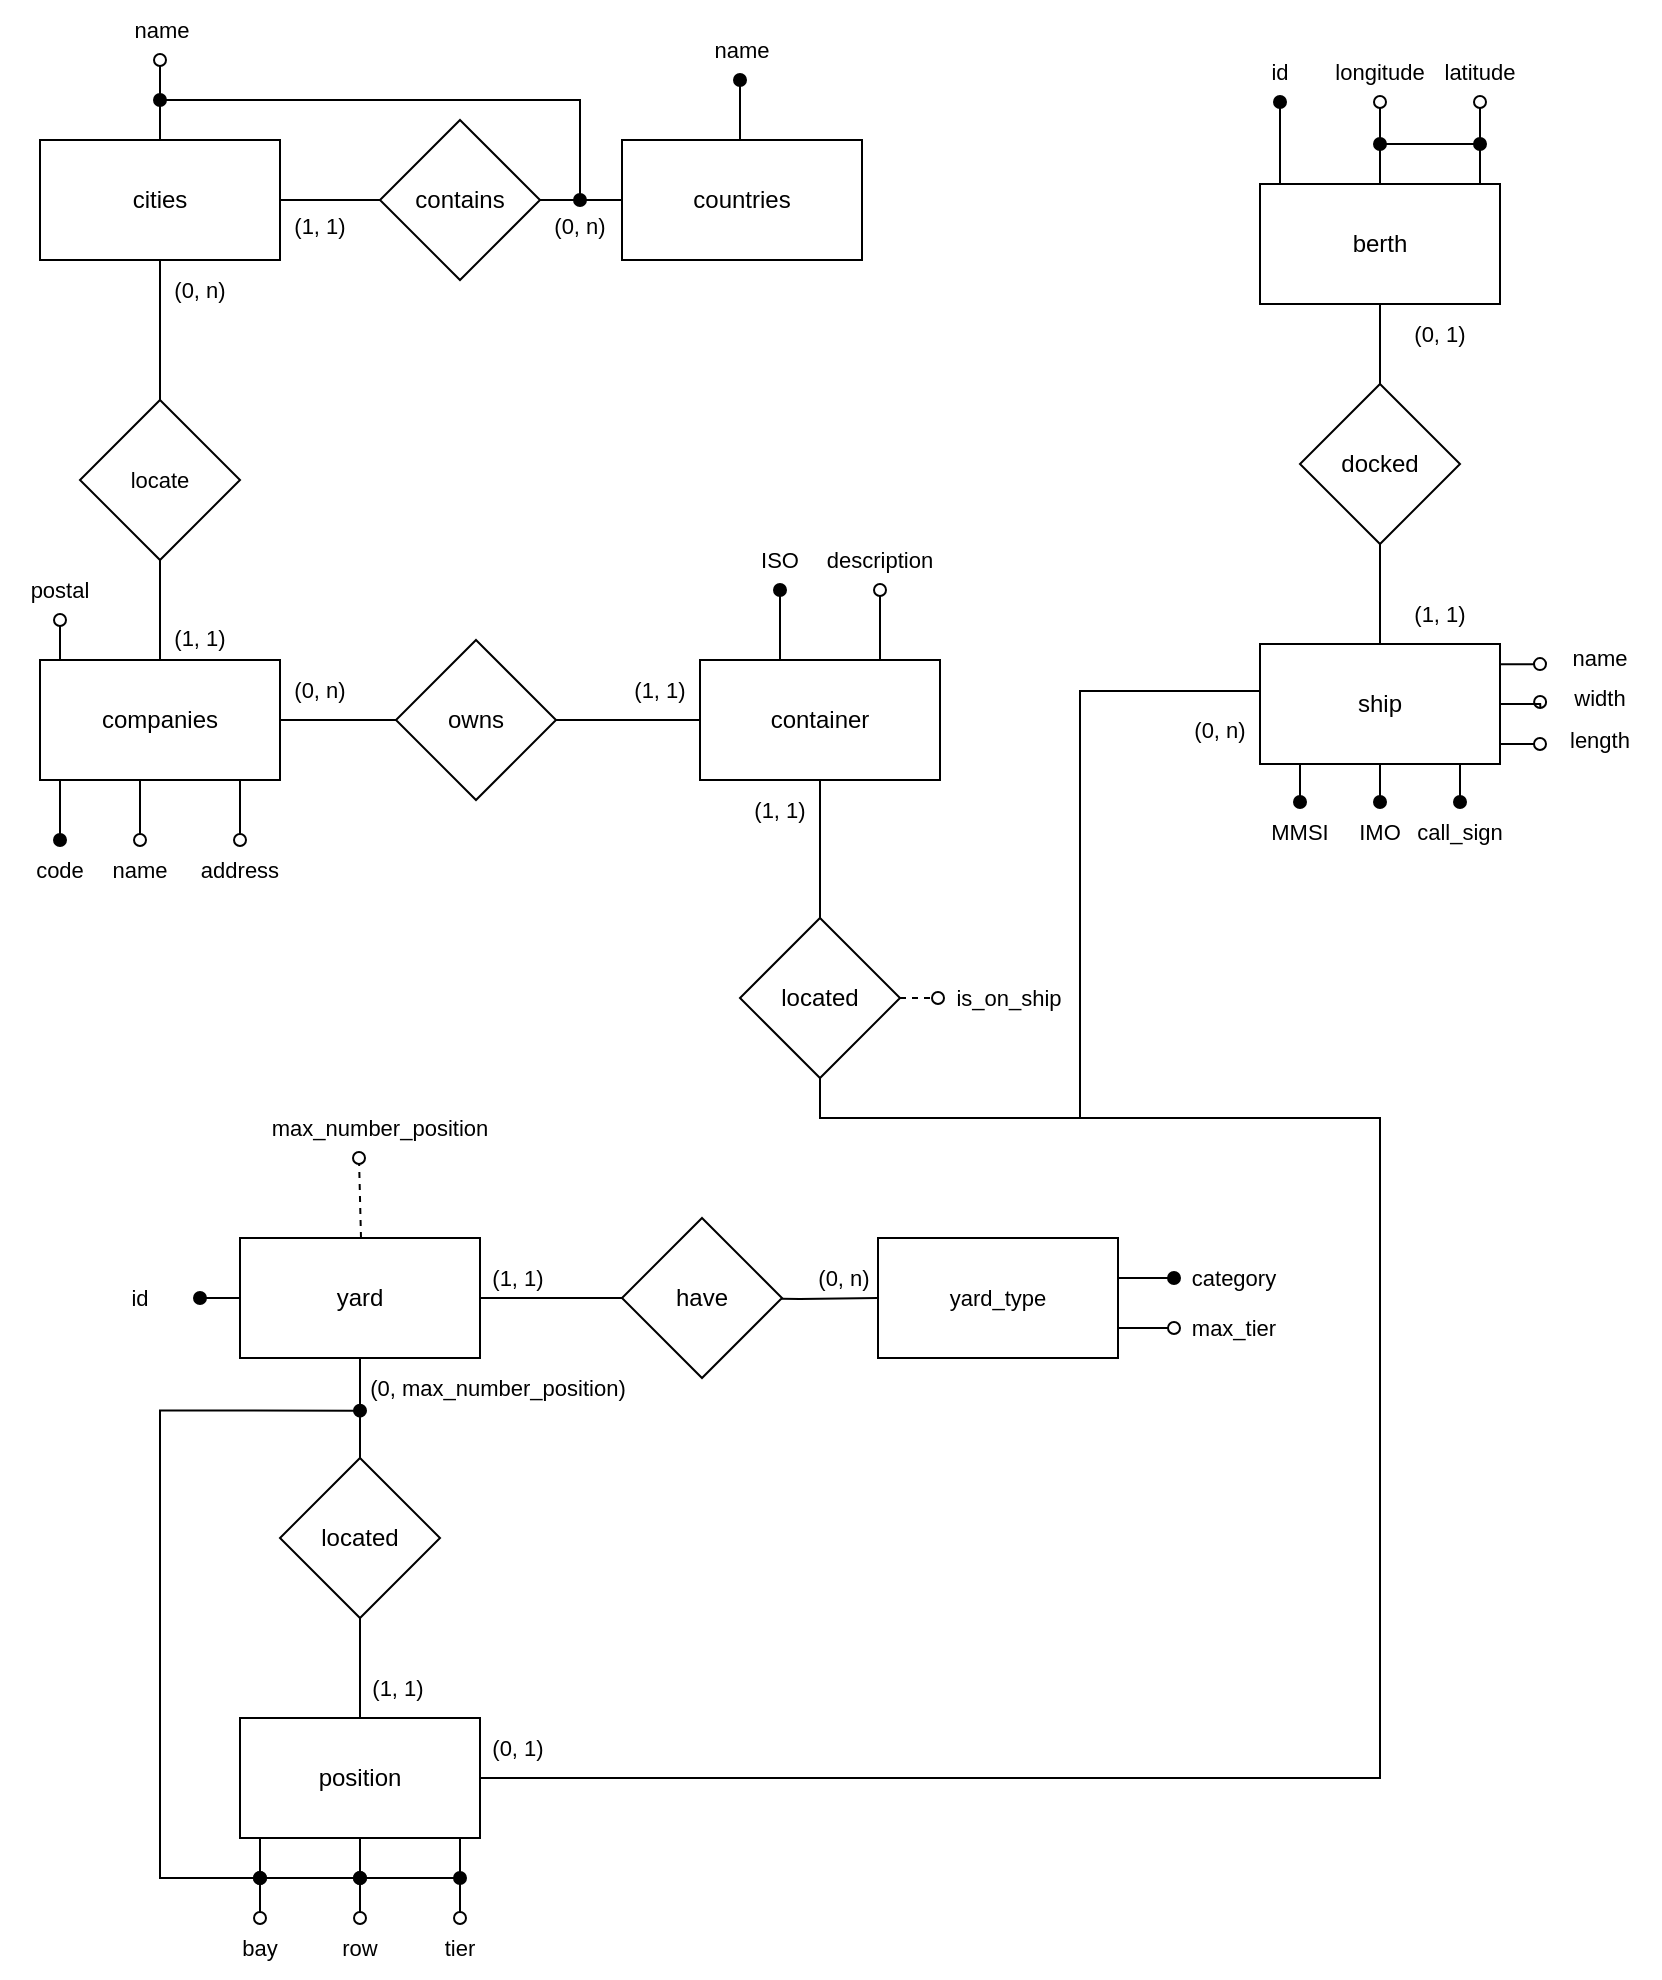 <mxfile version="24.7.14">
  <diagram name="Page-1" id="uXB5LIt6kqsP0RmGYUAU">
    <mxGraphModel dx="2200" dy="1472" grid="1" gridSize="10" guides="1" tooltips="1" connect="1" arrows="0" fold="1" page="1" pageScale="1" pageWidth="850" pageHeight="1100" math="0" shadow="0">
      <root>
        <mxCell id="0" />
        <mxCell id="1" parent="0" />
        <mxCell id="Jgj5xXcWkNo-XnmWYlLt-12" style="edgeStyle=orthogonalEdgeStyle;rounded=0;orthogonalLoop=1;jettySize=auto;html=1;exitX=1;exitY=0.5;exitDx=0;exitDy=0;entryX=0;entryY=0.5;entryDx=0;entryDy=0;endArrow=none;endFill=0;" parent="1" source="pIZPzY1zts8C6MZ0jh2w-1" target="Jgj5xXcWkNo-XnmWYlLt-1" edge="1">
          <mxGeometry relative="1" as="geometry" />
        </mxCell>
        <mxCell id="Jgj5xXcWkNo-XnmWYlLt-26" style="edgeStyle=orthogonalEdgeStyle;shape=connector;rounded=0;orthogonalLoop=1;jettySize=auto;html=1;exitX=0.5;exitY=1;exitDx=0;exitDy=0;strokeColor=default;align=center;verticalAlign=middle;fontFamily=Helvetica;fontSize=11;fontColor=default;labelBackgroundColor=default;endArrow=oval;endFill=0;" parent="1" source="pIZPzY1zts8C6MZ0jh2w-1" target="Jgj5xXcWkNo-XnmWYlLt-25" edge="1">
          <mxGeometry relative="1" as="geometry">
            <Array as="points">
              <mxPoint x="80" y="446" />
            </Array>
          </mxGeometry>
        </mxCell>
        <mxCell id="Jgj5xXcWkNo-XnmWYlLt-29" style="edgeStyle=orthogonalEdgeStyle;shape=connector;rounded=0;orthogonalLoop=1;jettySize=auto;html=1;exitX=0.75;exitY=1;exitDx=0;exitDy=0;entryX=0.5;entryY=0;entryDx=0;entryDy=0;strokeColor=default;align=center;verticalAlign=middle;fontFamily=Helvetica;fontSize=11;fontColor=default;labelBackgroundColor=default;endArrow=oval;endFill=0;" parent="1" source="pIZPzY1zts8C6MZ0jh2w-1" target="Jgj5xXcWkNo-XnmWYlLt-27" edge="1">
          <mxGeometry relative="1" as="geometry" />
        </mxCell>
        <mxCell id="Jgj5xXcWkNo-XnmWYlLt-33" style="edgeStyle=orthogonalEdgeStyle;shape=connector;rounded=0;orthogonalLoop=1;jettySize=auto;html=1;exitX=0.25;exitY=0;exitDx=0;exitDy=0;entryX=0.5;entryY=1;entryDx=0;entryDy=0;strokeColor=default;align=center;verticalAlign=middle;fontFamily=Helvetica;fontSize=11;fontColor=default;labelBackgroundColor=default;endArrow=oval;endFill=0;" parent="1" source="pIZPzY1zts8C6MZ0jh2w-1" target="Jgj5xXcWkNo-XnmWYlLt-30" edge="1">
          <mxGeometry relative="1" as="geometry" />
        </mxCell>
        <mxCell id="zySkEssa6XnGtQNu0w28-13" style="edgeStyle=orthogonalEdgeStyle;shape=connector;rounded=0;orthogonalLoop=1;jettySize=auto;html=1;exitX=0.75;exitY=0;exitDx=0;exitDy=0;entryX=0.5;entryY=1;entryDx=0;entryDy=0;strokeColor=default;align=center;verticalAlign=middle;fontFamily=Helvetica;fontSize=11;fontColor=default;labelBackgroundColor=default;endArrow=none;endFill=0;" parent="1" source="pIZPzY1zts8C6MZ0jh2w-1" target="zySkEssa6XnGtQNu0w28-12" edge="1">
          <mxGeometry relative="1" as="geometry">
            <Array as="points">
              <mxPoint x="90" y="386" />
            </Array>
          </mxGeometry>
        </mxCell>
        <mxCell id="pIZPzY1zts8C6MZ0jh2w-1" value="companies" style="rounded=0;whiteSpace=wrap;html=1;" parent="1" vertex="1">
          <mxGeometry x="30" y="386" width="120" height="60" as="geometry" />
        </mxCell>
        <mxCell id="Jgj5xXcWkNo-XnmWYlLt-1" value="owns" style="rhombus;whiteSpace=wrap;html=1;" parent="1" vertex="1">
          <mxGeometry x="208" y="376" width="80" height="80" as="geometry" />
        </mxCell>
        <mxCell id="Jgj5xXcWkNo-XnmWYlLt-13" style="edgeStyle=orthogonalEdgeStyle;shape=connector;rounded=0;orthogonalLoop=1;jettySize=auto;html=1;exitX=0;exitY=0.5;exitDx=0;exitDy=0;strokeColor=default;align=center;verticalAlign=middle;fontFamily=Helvetica;fontSize=11;fontColor=default;labelBackgroundColor=default;endArrow=none;endFill=0;" parent="1" source="Jgj5xXcWkNo-XnmWYlLt-2" target="Jgj5xXcWkNo-XnmWYlLt-1" edge="1">
          <mxGeometry relative="1" as="geometry" />
        </mxCell>
        <mxCell id="Jgj5xXcWkNo-XnmWYlLt-38" style="edgeStyle=orthogonalEdgeStyle;shape=connector;rounded=0;orthogonalLoop=1;jettySize=auto;html=1;exitX=0.25;exitY=1;exitDx=0;exitDy=0;entryX=0.5;entryY=1;entryDx=0;entryDy=0;strokeColor=default;align=center;verticalAlign=middle;fontFamily=Helvetica;fontSize=11;fontColor=default;labelBackgroundColor=default;endArrow=oval;endFill=1;" parent="1" source="Jgj5xXcWkNo-XnmWYlLt-2" target="Jgj5xXcWkNo-XnmWYlLt-36" edge="1">
          <mxGeometry relative="1" as="geometry">
            <Array as="points">
              <mxPoint x="390" y="425" />
              <mxPoint x="400" y="425" />
            </Array>
          </mxGeometry>
        </mxCell>
        <mxCell id="Jgj5xXcWkNo-XnmWYlLt-39" style="edgeStyle=orthogonalEdgeStyle;shape=connector;rounded=0;orthogonalLoop=1;jettySize=auto;html=1;exitX=0.75;exitY=1;exitDx=0;exitDy=0;entryX=0.5;entryY=1;entryDx=0;entryDy=0;strokeColor=default;align=center;verticalAlign=middle;fontFamily=Helvetica;fontSize=11;fontColor=default;labelBackgroundColor=default;endArrow=oval;endFill=0;" parent="1" source="Jgj5xXcWkNo-XnmWYlLt-2" target="Jgj5xXcWkNo-XnmWYlLt-37" edge="1">
          <mxGeometry relative="1" as="geometry">
            <Array as="points">
              <mxPoint x="450" y="375" />
              <mxPoint x="450" y="375" />
            </Array>
          </mxGeometry>
        </mxCell>
        <mxCell id="QNdkeYtJ0s_dzQEWD5z5-28" style="edgeStyle=orthogonalEdgeStyle;shape=connector;rounded=0;orthogonalLoop=1;jettySize=auto;html=1;exitX=0.5;exitY=1;exitDx=0;exitDy=0;entryX=0.5;entryY=0;entryDx=0;entryDy=0;strokeColor=default;align=center;verticalAlign=middle;fontFamily=Helvetica;fontSize=11;fontColor=default;labelBackgroundColor=default;endArrow=none;endFill=0;" edge="1" parent="1" source="Jgj5xXcWkNo-XnmWYlLt-2" target="zySkEssa6XnGtQNu0w28-28">
          <mxGeometry relative="1" as="geometry" />
        </mxCell>
        <mxCell id="Jgj5xXcWkNo-XnmWYlLt-2" value="container" style="rounded=0;whiteSpace=wrap;html=1;" parent="1" vertex="1">
          <mxGeometry x="360" y="386" width="120" height="60" as="geometry" />
        </mxCell>
        <mxCell id="Jgj5xXcWkNo-XnmWYlLt-17" style="edgeStyle=orthogonalEdgeStyle;shape=connector;rounded=0;orthogonalLoop=1;jettySize=auto;html=1;exitX=0.5;exitY=0;exitDx=0;exitDy=0;entryX=0.5;entryY=1;entryDx=0;entryDy=0;strokeColor=default;align=center;verticalAlign=middle;fontFamily=Helvetica;fontSize=11;fontColor=default;labelBackgroundColor=default;endArrow=none;endFill=0;" parent="1" source="Jgj5xXcWkNo-XnmWYlLt-5" target="Jgj5xXcWkNo-XnmWYlLt-7" edge="1">
          <mxGeometry relative="1" as="geometry" />
        </mxCell>
        <mxCell id="Jgj5xXcWkNo-XnmWYlLt-43" style="edgeStyle=orthogonalEdgeStyle;shape=connector;rounded=0;orthogonalLoop=1;jettySize=auto;html=1;exitX=0.75;exitY=1;exitDx=0;exitDy=0;entryX=0.5;entryY=0;entryDx=0;entryDy=0;strokeColor=default;align=center;verticalAlign=middle;fontFamily=Helvetica;fontSize=11;fontColor=default;labelBackgroundColor=default;endArrow=oval;endFill=1;" parent="1" source="Jgj5xXcWkNo-XnmWYlLt-5" target="Jgj5xXcWkNo-XnmWYlLt-42" edge="1">
          <mxGeometry relative="1" as="geometry" />
        </mxCell>
        <mxCell id="Jgj5xXcWkNo-XnmWYlLt-44" style="edgeStyle=orthogonalEdgeStyle;shape=connector;rounded=0;orthogonalLoop=1;jettySize=auto;html=1;exitX=0.5;exitY=1;exitDx=0;exitDy=0;entryX=0.5;entryY=0;entryDx=0;entryDy=0;strokeColor=default;align=center;verticalAlign=middle;fontFamily=Helvetica;fontSize=11;fontColor=default;labelBackgroundColor=default;endArrow=oval;endFill=1;" parent="1" source="Jgj5xXcWkNo-XnmWYlLt-5" target="Jgj5xXcWkNo-XnmWYlLt-41" edge="1">
          <mxGeometry relative="1" as="geometry" />
        </mxCell>
        <mxCell id="Jgj5xXcWkNo-XnmWYlLt-45" style="edgeStyle=orthogonalEdgeStyle;shape=connector;rounded=0;orthogonalLoop=1;jettySize=auto;html=1;exitX=0.25;exitY=1;exitDx=0;exitDy=0;entryX=0.5;entryY=0;entryDx=0;entryDy=0;strokeColor=default;align=center;verticalAlign=middle;fontFamily=Helvetica;fontSize=11;fontColor=default;labelBackgroundColor=default;endArrow=oval;endFill=1;" parent="1" source="Jgj5xXcWkNo-XnmWYlLt-5" target="Jgj5xXcWkNo-XnmWYlLt-40" edge="1">
          <mxGeometry relative="1" as="geometry" />
        </mxCell>
        <mxCell id="Jgj5xXcWkNo-XnmWYlLt-49" style="edgeStyle=orthogonalEdgeStyle;shape=connector;rounded=0;orthogonalLoop=1;jettySize=auto;html=1;exitX=1;exitY=0.75;exitDx=0;exitDy=0;entryX=0;entryY=0.5;entryDx=0;entryDy=0;strokeColor=default;align=center;verticalAlign=middle;fontFamily=Helvetica;fontSize=11;fontColor=default;labelBackgroundColor=default;endArrow=oval;endFill=0;" parent="1" source="Jgj5xXcWkNo-XnmWYlLt-5" edge="1">
          <mxGeometry relative="1" as="geometry">
            <Array as="points">
              <mxPoint x="760" y="428" />
              <mxPoint x="780" y="428" />
            </Array>
            <mxPoint x="780" y="428" as="targetPoint" />
          </mxGeometry>
        </mxCell>
        <mxCell id="Jgj5xXcWkNo-XnmWYlLt-50" style="edgeStyle=orthogonalEdgeStyle;shape=connector;rounded=0;orthogonalLoop=1;jettySize=auto;html=1;exitX=1;exitY=0.25;exitDx=0;exitDy=0;strokeColor=default;align=center;verticalAlign=middle;fontFamily=Helvetica;fontSize=11;fontColor=default;labelBackgroundColor=default;endArrow=oval;endFill=0;" parent="1" source="Jgj5xXcWkNo-XnmWYlLt-5" edge="1">
          <mxGeometry relative="1" as="geometry">
            <Array as="points">
              <mxPoint x="760" y="388" />
            </Array>
            <mxPoint x="780" y="388.059" as="targetPoint" />
          </mxGeometry>
        </mxCell>
        <mxCell id="Jgj5xXcWkNo-XnmWYlLt-51" style="edgeStyle=orthogonalEdgeStyle;shape=connector;rounded=0;orthogonalLoop=1;jettySize=auto;html=1;exitX=1;exitY=0.5;exitDx=0;exitDy=0;strokeColor=default;align=center;verticalAlign=middle;fontFamily=Helvetica;fontSize=11;fontColor=default;labelBackgroundColor=default;endArrow=oval;endFill=0;" parent="1" source="Jgj5xXcWkNo-XnmWYlLt-5" edge="1">
          <mxGeometry relative="1" as="geometry">
            <mxPoint x="780.059" y="407" as="targetPoint" />
          </mxGeometry>
        </mxCell>
        <mxCell id="Jgj5xXcWkNo-XnmWYlLt-5" value="ship" style="rounded=0;whiteSpace=wrap;html=1;" parent="1" vertex="1">
          <mxGeometry x="640" y="378" width="120" height="60" as="geometry" />
        </mxCell>
        <mxCell id="Jgj5xXcWkNo-XnmWYlLt-18" style="edgeStyle=orthogonalEdgeStyle;shape=connector;rounded=0;orthogonalLoop=1;jettySize=auto;html=1;exitX=0.5;exitY=1;exitDx=0;exitDy=0;entryX=0.5;entryY=0;entryDx=0;entryDy=0;strokeColor=default;align=center;verticalAlign=middle;fontFamily=Helvetica;fontSize=11;fontColor=default;labelBackgroundColor=default;endArrow=none;endFill=0;" parent="1" source="Jgj5xXcWkNo-XnmWYlLt-6" target="Jgj5xXcWkNo-XnmWYlLt-10" edge="1">
          <mxGeometry relative="1" as="geometry" />
        </mxCell>
        <mxCell id="Jgj5xXcWkNo-XnmWYlLt-55" style="edgeStyle=orthogonalEdgeStyle;shape=connector;rounded=0;orthogonalLoop=1;jettySize=auto;html=1;exitX=1;exitY=0.25;exitDx=0;exitDy=0;strokeColor=default;align=center;verticalAlign=middle;fontFamily=Helvetica;fontSize=11;fontColor=default;labelBackgroundColor=default;endArrow=oval;endFill=1;" parent="1" source="Jgj5xXcWkNo-XnmWYlLt-6" target="Jgj5xXcWkNo-XnmWYlLt-52" edge="1">
          <mxGeometry relative="1" as="geometry">
            <Array as="points">
              <mxPoint x="250" y="705" />
            </Array>
          </mxGeometry>
        </mxCell>
        <mxCell id="QNdkeYtJ0s_dzQEWD5z5-9" style="edgeStyle=orthogonalEdgeStyle;rounded=0;orthogonalLoop=1;jettySize=auto;html=1;exitX=1;exitY=0.5;exitDx=0;exitDy=0;entryX=0;entryY=0.5;entryDx=0;entryDy=0;endArrow=none;endFill=0;" edge="1" parent="1" source="Jgj5xXcWkNo-XnmWYlLt-6" target="QNdkeYtJ0s_dzQEWD5z5-6">
          <mxGeometry relative="1" as="geometry" />
        </mxCell>
        <mxCell id="Jgj5xXcWkNo-XnmWYlLt-6" value="yard" style="rounded=0;whiteSpace=wrap;html=1;" parent="1" vertex="1">
          <mxGeometry x="130" y="675" width="120" height="60" as="geometry" />
        </mxCell>
        <mxCell id="Jgj5xXcWkNo-XnmWYlLt-20" style="edgeStyle=orthogonalEdgeStyle;shape=connector;rounded=0;orthogonalLoop=1;jettySize=auto;html=1;exitX=0.5;exitY=0;exitDx=0;exitDy=0;entryX=0.5;entryY=1;entryDx=0;entryDy=0;strokeColor=default;align=center;verticalAlign=middle;fontFamily=Helvetica;fontSize=11;fontColor=default;labelBackgroundColor=default;endArrow=none;endFill=0;" parent="1" source="Jgj5xXcWkNo-XnmWYlLt-7" target="Jgj5xXcWkNo-XnmWYlLt-8" edge="1">
          <mxGeometry relative="1" as="geometry" />
        </mxCell>
        <mxCell id="Jgj5xXcWkNo-XnmWYlLt-7" value="docked" style="rhombus;whiteSpace=wrap;html=1;" parent="1" vertex="1">
          <mxGeometry x="660" y="248" width="80" height="80" as="geometry" />
        </mxCell>
        <mxCell id="Jgj5xXcWkNo-XnmWYlLt-68" style="edgeStyle=orthogonalEdgeStyle;shape=connector;rounded=0;orthogonalLoop=1;jettySize=auto;html=1;exitX=0.25;exitY=0;exitDx=0;exitDy=0;strokeColor=default;align=center;verticalAlign=middle;fontFamily=Helvetica;fontSize=11;fontColor=default;labelBackgroundColor=default;endArrow=oval;endFill=1;" parent="1" source="Jgj5xXcWkNo-XnmWYlLt-8" target="Jgj5xXcWkNo-XnmWYlLt-65" edge="1">
          <mxGeometry relative="1" as="geometry">
            <Array as="points">
              <mxPoint x="650" y="148" />
            </Array>
          </mxGeometry>
        </mxCell>
        <mxCell id="Jgj5xXcWkNo-XnmWYlLt-69" style="edgeStyle=orthogonalEdgeStyle;shape=connector;rounded=0;orthogonalLoop=1;jettySize=auto;html=1;exitX=0.5;exitY=0;exitDx=0;exitDy=0;entryX=0.5;entryY=1;entryDx=0;entryDy=0;strokeColor=default;align=center;verticalAlign=middle;fontFamily=Helvetica;fontSize=11;fontColor=default;labelBackgroundColor=default;endArrow=oval;endFill=0;" parent="1" source="Jgj5xXcWkNo-XnmWYlLt-8" target="Jgj5xXcWkNo-XnmWYlLt-66" edge="1">
          <mxGeometry relative="1" as="geometry" />
        </mxCell>
        <mxCell id="Jgj5xXcWkNo-XnmWYlLt-70" style="edgeStyle=orthogonalEdgeStyle;shape=connector;rounded=0;orthogonalLoop=1;jettySize=auto;html=1;exitX=0.75;exitY=0;exitDx=0;exitDy=0;entryX=0.5;entryY=1;entryDx=0;entryDy=0;strokeColor=default;align=center;verticalAlign=middle;fontFamily=Helvetica;fontSize=11;fontColor=default;labelBackgroundColor=default;endArrow=oval;endFill=0;" parent="1" source="Jgj5xXcWkNo-XnmWYlLt-8" target="Jgj5xXcWkNo-XnmWYlLt-67" edge="1">
          <mxGeometry relative="1" as="geometry">
            <Array as="points">
              <mxPoint x="750" y="148" />
            </Array>
          </mxGeometry>
        </mxCell>
        <mxCell id="Jgj5xXcWkNo-XnmWYlLt-8" value="berth" style="rounded=0;whiteSpace=wrap;html=1;" parent="1" vertex="1">
          <mxGeometry x="640" y="148" width="120" height="60" as="geometry" />
        </mxCell>
        <mxCell id="Jgj5xXcWkNo-XnmWYlLt-62" style="edgeStyle=orthogonalEdgeStyle;shape=connector;rounded=0;orthogonalLoop=1;jettySize=auto;html=1;exitX=0.25;exitY=1;exitDx=0;exitDy=0;entryX=0.5;entryY=0;entryDx=0;entryDy=0;strokeColor=default;align=center;verticalAlign=middle;fontFamily=Helvetica;fontSize=11;fontColor=default;labelBackgroundColor=default;endArrow=oval;endFill=0;" parent="1" source="Jgj5xXcWkNo-XnmWYlLt-9" target="Jgj5xXcWkNo-XnmWYlLt-58" edge="1">
          <mxGeometry relative="1" as="geometry">
            <Array as="points">
              <mxPoint x="140" y="975" />
            </Array>
          </mxGeometry>
        </mxCell>
        <mxCell id="Jgj5xXcWkNo-XnmWYlLt-63" style="edgeStyle=orthogonalEdgeStyle;shape=connector;rounded=0;orthogonalLoop=1;jettySize=auto;html=1;exitX=0.5;exitY=1;exitDx=0;exitDy=0;entryX=0.5;entryY=0;entryDx=0;entryDy=0;strokeColor=default;align=center;verticalAlign=middle;fontFamily=Helvetica;fontSize=11;fontColor=default;labelBackgroundColor=default;endArrow=oval;endFill=0;" parent="1" source="Jgj5xXcWkNo-XnmWYlLt-9" target="Jgj5xXcWkNo-XnmWYlLt-59" edge="1">
          <mxGeometry relative="1" as="geometry" />
        </mxCell>
        <mxCell id="Jgj5xXcWkNo-XnmWYlLt-64" style="edgeStyle=orthogonalEdgeStyle;shape=connector;rounded=0;orthogonalLoop=1;jettySize=auto;html=1;exitX=0.75;exitY=1;exitDx=0;exitDy=0;entryX=0.5;entryY=0;entryDx=0;entryDy=0;strokeColor=default;align=center;verticalAlign=middle;fontFamily=Helvetica;fontSize=11;fontColor=default;labelBackgroundColor=default;endArrow=oval;endFill=0;" parent="1" source="Jgj5xXcWkNo-XnmWYlLt-9" target="Jgj5xXcWkNo-XnmWYlLt-60" edge="1">
          <mxGeometry relative="1" as="geometry">
            <Array as="points">
              <mxPoint x="240" y="975" />
            </Array>
          </mxGeometry>
        </mxCell>
        <mxCell id="Jgj5xXcWkNo-XnmWYlLt-9" value="position" style="rounded=0;whiteSpace=wrap;html=1;" parent="1" vertex="1">
          <mxGeometry x="130" y="915" width="120" height="60" as="geometry" />
        </mxCell>
        <mxCell id="Jgj5xXcWkNo-XnmWYlLt-19" style="edgeStyle=orthogonalEdgeStyle;shape=connector;rounded=0;orthogonalLoop=1;jettySize=auto;html=1;exitX=0.5;exitY=1;exitDx=0;exitDy=0;entryX=0.5;entryY=0;entryDx=0;entryDy=0;strokeColor=default;align=center;verticalAlign=middle;fontFamily=Helvetica;fontSize=11;fontColor=default;labelBackgroundColor=default;endArrow=none;endFill=0;" parent="1" source="Jgj5xXcWkNo-XnmWYlLt-10" target="Jgj5xXcWkNo-XnmWYlLt-9" edge="1">
          <mxGeometry relative="1" as="geometry" />
        </mxCell>
        <mxCell id="Jgj5xXcWkNo-XnmWYlLt-10" value="located" style="rhombus;whiteSpace=wrap;html=1;" parent="1" vertex="1">
          <mxGeometry x="150" y="785" width="80" height="80" as="geometry" />
        </mxCell>
        <mxCell id="Jgj5xXcWkNo-XnmWYlLt-22" value="code" style="text;html=1;align=center;verticalAlign=middle;whiteSpace=wrap;rounded=0;fontFamily=Helvetica;fontSize=11;fontColor=default;labelBackgroundColor=default;" parent="1" vertex="1">
          <mxGeometry x="10" y="476" width="60" height="30" as="geometry" />
        </mxCell>
        <mxCell id="Jgj5xXcWkNo-XnmWYlLt-24" style="edgeStyle=orthogonalEdgeStyle;shape=connector;rounded=0;orthogonalLoop=1;jettySize=auto;html=1;exitX=0.25;exitY=1;exitDx=0;exitDy=0;entryX=0.5;entryY=0;entryDx=0;entryDy=0;strokeColor=default;align=center;verticalAlign=middle;fontFamily=Helvetica;fontSize=11;fontColor=default;labelBackgroundColor=default;endArrow=oval;endFill=1;" parent="1" source="pIZPzY1zts8C6MZ0jh2w-1" target="Jgj5xXcWkNo-XnmWYlLt-22" edge="1">
          <mxGeometry relative="1" as="geometry">
            <Array as="points">
              <mxPoint x="40" y="446" />
            </Array>
          </mxGeometry>
        </mxCell>
        <mxCell id="Jgj5xXcWkNo-XnmWYlLt-25" value="name" style="text;html=1;align=center;verticalAlign=middle;whiteSpace=wrap;rounded=0;fontFamily=Helvetica;fontSize=11;fontColor=default;labelBackgroundColor=default;" parent="1" vertex="1">
          <mxGeometry x="50" y="476" width="60" height="30" as="geometry" />
        </mxCell>
        <mxCell id="Jgj5xXcWkNo-XnmWYlLt-27" value="address" style="text;html=1;align=center;verticalAlign=middle;whiteSpace=wrap;rounded=0;fontFamily=Helvetica;fontSize=11;fontColor=default;labelBackgroundColor=default;" parent="1" vertex="1">
          <mxGeometry x="100" y="476" width="60" height="30" as="geometry" />
        </mxCell>
        <mxCell id="Jgj5xXcWkNo-XnmWYlLt-30" value="postal&lt;span style=&quot;color: rgba(0, 0, 0, 0); font-family: monospace; font-size: 0px; text-align: start; text-wrap: nowrap; background-color: rgb(251, 251, 251);&quot;&gt;%3CmxGraphModel%3E%3Croot%3E%3CmxCell%20id%3D%220%22%2F%3E%3CmxCell%20id%3D%221%22%20parent%3D%220%22%2F%3E%3CmxCell%20id%3D%222%22%20value%3D%22Code%22%20style%3D%22text%3Bhtml%3D1%3Balign%3Dcenter%3BverticalAlign%3Dmiddle%3BwhiteSpace%3Dwrap%3Brounded%3D0%3BfontFamily%3DHelvetica%3BfontSize%3D11%3BfontColor%3Ddefault%3BlabelBackgroundColor%3Ddefault%3B%22%20vertex%3D%221%22%20parent%3D%221%22%3E%3CmxGeometry%20x%3D%22100%22%20y%3D%22380%22%20width%3D%2260%22%20height%3D%2230%22%20as%3D%22geometry%22%2F%3E%3C%2FmxCell%3E%3C%2Froot%3E%3C%2FmxGraphModel%3E&lt;/span&gt;" style="text;html=1;align=center;verticalAlign=middle;whiteSpace=wrap;rounded=0;fontFamily=Helvetica;fontSize=11;fontColor=default;labelBackgroundColor=default;" parent="1" vertex="1">
          <mxGeometry x="10" y="336" width="60" height="30" as="geometry" />
        </mxCell>
        <mxCell id="Jgj5xXcWkNo-XnmWYlLt-36" value="ISO" style="text;html=1;align=center;verticalAlign=middle;whiteSpace=wrap;rounded=0;fontFamily=Helvetica;fontSize=11;fontColor=default;labelBackgroundColor=default;" parent="1" vertex="1">
          <mxGeometry x="370" y="321" width="60" height="30" as="geometry" />
        </mxCell>
        <mxCell id="Jgj5xXcWkNo-XnmWYlLt-37" value="description" style="text;html=1;align=center;verticalAlign=middle;whiteSpace=wrap;rounded=0;fontFamily=Helvetica;fontSize=11;fontColor=default;labelBackgroundColor=default;" parent="1" vertex="1">
          <mxGeometry x="420" y="321" width="60" height="30" as="geometry" />
        </mxCell>
        <mxCell id="Jgj5xXcWkNo-XnmWYlLt-40" value="MMSI" style="text;html=1;align=center;verticalAlign=middle;whiteSpace=wrap;rounded=0;fontFamily=Helvetica;fontSize=11;fontColor=default;labelBackgroundColor=default;" parent="1" vertex="1">
          <mxGeometry x="630" y="457" width="60" height="30" as="geometry" />
        </mxCell>
        <mxCell id="Jgj5xXcWkNo-XnmWYlLt-41" value="IMO" style="text;html=1;align=center;verticalAlign=middle;whiteSpace=wrap;rounded=0;fontFamily=Helvetica;fontSize=11;fontColor=default;labelBackgroundColor=default;" parent="1" vertex="1">
          <mxGeometry x="670" y="457" width="60" height="30" as="geometry" />
        </mxCell>
        <mxCell id="Jgj5xXcWkNo-XnmWYlLt-42" value="call_sign" style="text;html=1;align=center;verticalAlign=middle;whiteSpace=wrap;rounded=0;fontFamily=Helvetica;fontSize=11;fontColor=default;labelBackgroundColor=default;" parent="1" vertex="1">
          <mxGeometry x="710" y="457" width="60" height="30" as="geometry" />
        </mxCell>
        <mxCell id="Jgj5xXcWkNo-XnmWYlLt-46" value="name" style="text;html=1;align=center;verticalAlign=middle;whiteSpace=wrap;rounded=0;fontFamily=Helvetica;fontSize=11;fontColor=default;labelBackgroundColor=default;" parent="1" vertex="1">
          <mxGeometry x="780" y="370" width="60" height="30" as="geometry" />
        </mxCell>
        <mxCell id="Jgj5xXcWkNo-XnmWYlLt-47" value="width&lt;span style=&quot;color: rgba(0, 0, 0, 0); font-family: monospace; font-size: 0px; text-align: start; text-wrap: nowrap; background-color: rgb(251, 251, 251);&quot;&gt;%3CmxGraphModel%3E%3Croot%3E%3CmxCell%20id%3D%220%22%2F%3E%3CmxCell%20id%3D%221%22%20parent%3D%220%22%2F%3E%3CmxCell%20id%3D%222%22%20value%3D%22mmsi%22%20style%3D%22text%3Bhtml%3D1%3Balign%3Dcenter%3BverticalAlign%3Dmiddle%3BwhiteSpace%3Dwrap%3Brounded%3D0%3BfontFamily%3DHelvetica%3BfontSize%3D11%3BfontColor%3Ddefault%3BlabelBackgroundColor%3Ddefault%3B%22%20vertex%3D%221%22%20parent%3D%221%22%3E%3CmxGeometry%20x%3D%22670%22%20y%3D%22280%22%20width%3D%2260%22%20height%3D%2230%22%20as%3D%22geometry%22%2F%3E%3C%2FmxCell%3E%3C%2Froot%3E%3C%2FmxGraphModel%3E&lt;/span&gt;" style="text;html=1;align=center;verticalAlign=middle;whiteSpace=wrap;rounded=0;fontFamily=Helvetica;fontSize=11;fontColor=default;labelBackgroundColor=default;" parent="1" vertex="1">
          <mxGeometry x="780" y="390" width="60" height="30" as="geometry" />
        </mxCell>
        <mxCell id="Jgj5xXcWkNo-XnmWYlLt-48" value="length" style="text;html=1;align=center;verticalAlign=middle;whiteSpace=wrap;rounded=0;fontFamily=Helvetica;fontSize=11;fontColor=default;labelBackgroundColor=default;" parent="1" vertex="1">
          <mxGeometry x="780" y="411" width="60" height="30" as="geometry" />
        </mxCell>
        <mxCell id="Jgj5xXcWkNo-XnmWYlLt-52" value="id" style="text;html=1;align=center;verticalAlign=middle;whiteSpace=wrap;rounded=0;fontFamily=Helvetica;fontSize=11;fontColor=default;labelBackgroundColor=default;" parent="1" vertex="1">
          <mxGeometry x="50" y="690" width="60" height="30" as="geometry" />
        </mxCell>
        <mxCell id="Jgj5xXcWkNo-XnmWYlLt-58" value="bay" style="text;html=1;align=center;verticalAlign=middle;whiteSpace=wrap;rounded=0;fontFamily=Helvetica;fontSize=11;fontColor=default;labelBackgroundColor=default;" parent="1" vertex="1">
          <mxGeometry x="110" y="1015" width="60" height="30" as="geometry" />
        </mxCell>
        <mxCell id="Jgj5xXcWkNo-XnmWYlLt-59" value="row" style="text;html=1;align=center;verticalAlign=middle;whiteSpace=wrap;rounded=0;fontFamily=Helvetica;fontSize=11;fontColor=default;labelBackgroundColor=default;" parent="1" vertex="1">
          <mxGeometry x="160" y="1015" width="60" height="30" as="geometry" />
        </mxCell>
        <mxCell id="Jgj5xXcWkNo-XnmWYlLt-60" value="tier" style="text;html=1;align=center;verticalAlign=middle;whiteSpace=wrap;rounded=0;fontFamily=Helvetica;fontSize=11;fontColor=default;labelBackgroundColor=default;" parent="1" vertex="1">
          <mxGeometry x="210" y="1015" width="60" height="30" as="geometry" />
        </mxCell>
        <mxCell id="Jgj5xXcWkNo-XnmWYlLt-65" value="id" style="text;html=1;align=center;verticalAlign=middle;whiteSpace=wrap;rounded=0;fontFamily=Helvetica;fontSize=11;fontColor=default;labelBackgroundColor=default;" parent="1" vertex="1">
          <mxGeometry x="620" y="77" width="60" height="30" as="geometry" />
        </mxCell>
        <mxCell id="Jgj5xXcWkNo-XnmWYlLt-66" value="longitude" style="text;html=1;align=center;verticalAlign=middle;whiteSpace=wrap;rounded=0;fontFamily=Helvetica;fontSize=11;fontColor=default;labelBackgroundColor=default;" parent="1" vertex="1">
          <mxGeometry x="670" y="77" width="60" height="30" as="geometry" />
        </mxCell>
        <mxCell id="Jgj5xXcWkNo-XnmWYlLt-67" value="latitude" style="text;html=1;align=center;verticalAlign=middle;whiteSpace=wrap;rounded=0;fontFamily=Helvetica;fontSize=11;fontColor=default;labelBackgroundColor=default;" parent="1" vertex="1">
          <mxGeometry x="720" y="77" width="60" height="30" as="geometry" />
        </mxCell>
        <mxCell id="Jgj5xXcWkNo-XnmWYlLt-71" value="" style="endArrow=oval;html=1;rounded=0;strokeColor=default;align=center;verticalAlign=middle;fontFamily=Helvetica;fontSize=11;fontColor=default;labelBackgroundColor=default;endFill=1;startArrow=oval;startFill=1;" parent="1" edge="1">
          <mxGeometry width="50" height="50" relative="1" as="geometry">
            <mxPoint x="140" y="995" as="sourcePoint" />
            <mxPoint x="190" y="995" as="targetPoint" />
          </mxGeometry>
        </mxCell>
        <mxCell id="Jgj5xXcWkNo-XnmWYlLt-72" value="" style="endArrow=oval;html=1;rounded=0;strokeColor=default;align=center;verticalAlign=middle;fontFamily=Helvetica;fontSize=11;fontColor=default;labelBackgroundColor=default;endFill=1;startArrow=oval;startFill=1;" parent="1" edge="1">
          <mxGeometry width="50" height="50" relative="1" as="geometry">
            <mxPoint x="190" y="995" as="sourcePoint" />
            <mxPoint x="240" y="995" as="targetPoint" />
          </mxGeometry>
        </mxCell>
        <mxCell id="Jgj5xXcWkNo-XnmWYlLt-73" value="" style="endArrow=oval;html=1;rounded=0;strokeColor=default;align=center;verticalAlign=middle;fontFamily=Helvetica;fontSize=11;fontColor=default;labelBackgroundColor=default;endFill=1;startArrow=oval;startFill=1;edgeStyle=orthogonalEdgeStyle;" parent="1" edge="1">
          <mxGeometry width="50" height="50" relative="1" as="geometry">
            <mxPoint x="190" y="761.327" as="sourcePoint" />
            <mxPoint x="140" y="995" as="targetPoint" />
            <Array as="points">
              <mxPoint x="90" y="761" />
              <mxPoint x="90" y="995" />
            </Array>
          </mxGeometry>
        </mxCell>
        <mxCell id="Jgj5xXcWkNo-XnmWYlLt-74" value="" style="endArrow=oval;html=1;rounded=0;strokeColor=default;align=center;verticalAlign=middle;fontFamily=Helvetica;fontSize=11;fontColor=default;labelBackgroundColor=default;endFill=1;startArrow=oval;startFill=1;" parent="1" edge="1">
          <mxGeometry width="50" height="50" relative="1" as="geometry">
            <mxPoint x="700" y="128" as="sourcePoint" />
            <mxPoint x="750" y="128" as="targetPoint" />
          </mxGeometry>
        </mxCell>
        <mxCell id="Jgj5xXcWkNo-XnmWYlLt-75" value="(0, n)" style="text;html=1;align=center;verticalAlign=middle;whiteSpace=wrap;rounded=0;fontFamily=Helvetica;fontSize=11;fontColor=default;labelBackgroundColor=default;" parent="1" vertex="1">
          <mxGeometry x="140" y="386" width="60" height="30" as="geometry" />
        </mxCell>
        <mxCell id="Jgj5xXcWkNo-XnmWYlLt-77" value="(1, 1)" style="text;html=1;align=center;verticalAlign=middle;whiteSpace=wrap;rounded=0;fontFamily=Helvetica;fontSize=11;fontColor=default;labelBackgroundColor=default;" parent="1" vertex="1">
          <mxGeometry x="310" y="386" width="60" height="30" as="geometry" />
        </mxCell>
        <mxCell id="Jgj5xXcWkNo-XnmWYlLt-78" value="(1, 1)" style="text;html=1;align=center;verticalAlign=middle;whiteSpace=wrap;rounded=0;fontFamily=Helvetica;fontSize=11;fontColor=default;labelBackgroundColor=default;" parent="1" vertex="1">
          <mxGeometry x="370" y="446" width="60" height="30" as="geometry" />
        </mxCell>
        <mxCell id="Jgj5xXcWkNo-XnmWYlLt-80" value="(0, n)" style="text;html=1;align=center;verticalAlign=middle;whiteSpace=wrap;rounded=0;fontFamily=Helvetica;fontSize=11;fontColor=default;labelBackgroundColor=default;" parent="1" vertex="1">
          <mxGeometry x="590" y="406" width="60" height="30" as="geometry" />
        </mxCell>
        <mxCell id="Jgj5xXcWkNo-XnmWYlLt-81" value="(1, 1)" style="text;html=1;align=center;verticalAlign=middle;whiteSpace=wrap;rounded=0;fontFamily=Helvetica;fontSize=11;fontColor=default;labelBackgroundColor=default;" parent="1" vertex="1">
          <mxGeometry x="700" y="348" width="60" height="30" as="geometry" />
        </mxCell>
        <mxCell id="Jgj5xXcWkNo-XnmWYlLt-83" value="(0, 1)" style="text;html=1;align=center;verticalAlign=middle;whiteSpace=wrap;rounded=0;fontFamily=Helvetica;fontSize=11;fontColor=default;labelBackgroundColor=default;" parent="1" vertex="1">
          <mxGeometry x="700" y="208" width="60" height="30" as="geometry" />
        </mxCell>
        <mxCell id="Jgj5xXcWkNo-XnmWYlLt-85" value="(0, max_number_position)" style="text;html=1;align=center;verticalAlign=middle;whiteSpace=wrap;rounded=0;fontFamily=Helvetica;fontSize=11;fontColor=default;labelBackgroundColor=default;" parent="1" vertex="1">
          <mxGeometry x="190" y="735" width="138" height="30" as="geometry" />
        </mxCell>
        <mxCell id="zySkEssa6XnGtQNu0w28-10" style="edgeStyle=orthogonalEdgeStyle;shape=connector;rounded=0;orthogonalLoop=1;jettySize=auto;html=1;exitX=0.5;exitY=0;exitDx=0;exitDy=0;entryX=0.5;entryY=1;entryDx=0;entryDy=0;strokeColor=default;align=center;verticalAlign=middle;fontFamily=Helvetica;fontSize=11;fontColor=default;labelBackgroundColor=default;endArrow=oval;endFill=1;" parent="1" source="zySkEssa6XnGtQNu0w28-1" edge="1">
          <mxGeometry relative="1" as="geometry">
            <mxPoint x="380" y="96" as="targetPoint" />
          </mxGeometry>
        </mxCell>
        <mxCell id="QNdkeYtJ0s_dzQEWD5z5-26" style="edgeStyle=orthogonalEdgeStyle;shape=connector;rounded=0;orthogonalLoop=1;jettySize=auto;html=1;exitX=0;exitY=0.5;exitDx=0;exitDy=0;entryX=1;entryY=0.5;entryDx=0;entryDy=0;strokeColor=default;align=center;verticalAlign=middle;fontFamily=Helvetica;fontSize=11;fontColor=default;labelBackgroundColor=default;endArrow=none;endFill=0;" edge="1" parent="1" source="zySkEssa6XnGtQNu0w28-1" target="zySkEssa6XnGtQNu0w28-2">
          <mxGeometry relative="1" as="geometry" />
        </mxCell>
        <mxCell id="zySkEssa6XnGtQNu0w28-1" value="countries" style="rounded=0;whiteSpace=wrap;html=1;" parent="1" vertex="1">
          <mxGeometry x="321" y="126" width="120" height="60" as="geometry" />
        </mxCell>
        <mxCell id="QNdkeYtJ0s_dzQEWD5z5-27" style="edgeStyle=orthogonalEdgeStyle;shape=connector;rounded=0;orthogonalLoop=1;jettySize=auto;html=1;exitX=0;exitY=0.5;exitDx=0;exitDy=0;entryX=1;entryY=0.5;entryDx=0;entryDy=0;strokeColor=default;align=center;verticalAlign=middle;fontFamily=Helvetica;fontSize=11;fontColor=default;labelBackgroundColor=default;endArrow=none;endFill=0;" edge="1" parent="1" source="zySkEssa6XnGtQNu0w28-2" target="zySkEssa6XnGtQNu0w28-3">
          <mxGeometry relative="1" as="geometry" />
        </mxCell>
        <mxCell id="zySkEssa6XnGtQNu0w28-2" value="contains" style="rhombus;whiteSpace=wrap;html=1;" parent="1" vertex="1">
          <mxGeometry x="200" y="116" width="80" height="80" as="geometry" />
        </mxCell>
        <mxCell id="zySkEssa6XnGtQNu0w28-9" style="edgeStyle=orthogonalEdgeStyle;shape=connector;rounded=0;orthogonalLoop=1;jettySize=auto;html=1;exitX=0.5;exitY=0;exitDx=0;exitDy=0;entryX=0.5;entryY=1;entryDx=0;entryDy=0;strokeColor=default;align=center;verticalAlign=middle;fontFamily=Helvetica;fontSize=11;fontColor=default;labelBackgroundColor=default;endArrow=oval;endFill=0;" parent="1" source="zySkEssa6XnGtQNu0w28-3" edge="1">
          <mxGeometry relative="1" as="geometry">
            <mxPoint x="90" y="86" as="targetPoint" />
          </mxGeometry>
        </mxCell>
        <mxCell id="zySkEssa6XnGtQNu0w28-3" value="cities" style="rounded=0;whiteSpace=wrap;html=1;" parent="1" vertex="1">
          <mxGeometry x="30" y="126" width="120" height="60" as="geometry" />
        </mxCell>
        <mxCell id="zySkEssa6XnGtQNu0w28-7" value="name" style="text;html=1;align=center;verticalAlign=middle;whiteSpace=wrap;rounded=0;fontFamily=Helvetica;fontSize=11;fontColor=default;labelBackgroundColor=default;" parent="1" vertex="1">
          <mxGeometry x="351" y="66" width="60" height="30" as="geometry" />
        </mxCell>
        <mxCell id="zySkEssa6XnGtQNu0w28-8" value="name" style="text;html=1;align=center;verticalAlign=middle;whiteSpace=wrap;rounded=0;fontFamily=Helvetica;fontSize=11;fontColor=default;labelBackgroundColor=default;" parent="1" vertex="1">
          <mxGeometry x="61" y="56" width="60" height="30" as="geometry" />
        </mxCell>
        <mxCell id="zySkEssa6XnGtQNu0w28-11" value="" style="endArrow=oval;startArrow=oval;html=1;rounded=0;strokeColor=default;align=center;verticalAlign=middle;fontFamily=Helvetica;fontSize=11;fontColor=default;labelBackgroundColor=default;edgeStyle=orthogonalEdgeStyle;endFill=1;startFill=1;" parent="1" edge="1">
          <mxGeometry width="50" height="50" relative="1" as="geometry">
            <mxPoint x="300" y="156" as="sourcePoint" />
            <mxPoint x="90" y="106" as="targetPoint" />
            <Array as="points">
              <mxPoint x="300" y="156" />
              <mxPoint x="300" y="106" />
            </Array>
          </mxGeometry>
        </mxCell>
        <mxCell id="QNdkeYtJ0s_dzQEWD5z5-25" style="edgeStyle=orthogonalEdgeStyle;shape=connector;rounded=0;orthogonalLoop=1;jettySize=auto;html=1;exitX=0.5;exitY=0;exitDx=0;exitDy=0;entryX=0.5;entryY=1;entryDx=0;entryDy=0;strokeColor=default;align=center;verticalAlign=middle;fontFamily=Helvetica;fontSize=11;fontColor=default;labelBackgroundColor=default;endArrow=none;endFill=0;" edge="1" parent="1" source="zySkEssa6XnGtQNu0w28-12" target="zySkEssa6XnGtQNu0w28-3">
          <mxGeometry relative="1" as="geometry" />
        </mxCell>
        <mxCell id="zySkEssa6XnGtQNu0w28-12" value="locate" style="rhombus;whiteSpace=wrap;html=1;fontFamily=Helvetica;fontSize=11;fontColor=default;labelBackgroundColor=default;" parent="1" vertex="1">
          <mxGeometry x="50" y="256" width="80" height="80" as="geometry" />
        </mxCell>
        <mxCell id="zySkEssa6XnGtQNu0w28-21" value="(0, n)" style="text;html=1;align=center;verticalAlign=middle;whiteSpace=wrap;rounded=0;fontFamily=Helvetica;fontSize=11;fontColor=default;labelBackgroundColor=default;" parent="1" vertex="1">
          <mxGeometry x="80" y="186" width="60" height="30" as="geometry" />
        </mxCell>
        <mxCell id="zySkEssa6XnGtQNu0w28-22" value="(1, 1)" style="text;html=1;align=center;verticalAlign=middle;whiteSpace=wrap;rounded=0;fontFamily=Helvetica;fontSize=11;fontColor=default;labelBackgroundColor=default;" parent="1" vertex="1">
          <mxGeometry x="80" y="360" width="60" height="30" as="geometry" />
        </mxCell>
        <mxCell id="zySkEssa6XnGtQNu0w28-23" value="(0, n)" style="text;html=1;align=center;verticalAlign=middle;whiteSpace=wrap;rounded=0;fontFamily=Helvetica;fontSize=11;fontColor=default;labelBackgroundColor=default;" parent="1" vertex="1">
          <mxGeometry x="270" y="154" width="60" height="30" as="geometry" />
        </mxCell>
        <mxCell id="zySkEssa6XnGtQNu0w28-24" value="(1, 1)" style="text;html=1;align=center;verticalAlign=middle;whiteSpace=wrap;rounded=0;fontFamily=Helvetica;fontSize=11;fontColor=default;labelBackgroundColor=default;" parent="1" vertex="1">
          <mxGeometry x="140" y="154" width="60" height="30" as="geometry" />
        </mxCell>
        <mxCell id="QNdkeYtJ0s_dzQEWD5z5-21" style="edgeStyle=orthogonalEdgeStyle;shape=connector;rounded=0;orthogonalLoop=1;jettySize=auto;html=1;exitX=1;exitY=0.5;exitDx=0;exitDy=0;entryX=0;entryY=0.5;entryDx=0;entryDy=0;strokeColor=default;align=center;verticalAlign=middle;fontFamily=Helvetica;fontSize=11;fontColor=default;labelBackgroundColor=default;endArrow=oval;endFill=0;dashed=1;" edge="1" parent="1" source="zySkEssa6XnGtQNu0w28-28" target="QNdkeYtJ0s_dzQEWD5z5-20">
          <mxGeometry relative="1" as="geometry" />
        </mxCell>
        <mxCell id="QNdkeYtJ0s_dzQEWD5z5-30" style="edgeStyle=orthogonalEdgeStyle;shape=connector;rounded=0;orthogonalLoop=1;jettySize=auto;html=1;exitX=0.5;exitY=1;exitDx=0;exitDy=0;entryX=1;entryY=0.5;entryDx=0;entryDy=0;strokeColor=default;align=center;verticalAlign=middle;fontFamily=Helvetica;fontSize=11;fontColor=default;labelBackgroundColor=default;endArrow=none;endFill=0;" edge="1" parent="1" source="zySkEssa6XnGtQNu0w28-28" target="Jgj5xXcWkNo-XnmWYlLt-9">
          <mxGeometry relative="1" as="geometry">
            <Array as="points">
              <mxPoint x="420" y="615" />
              <mxPoint x="700" y="615" />
              <mxPoint x="700" y="945" />
            </Array>
          </mxGeometry>
        </mxCell>
        <mxCell id="zySkEssa6XnGtQNu0w28-28" value="located" style="rhombus;whiteSpace=wrap;html=1;" parent="1" vertex="1">
          <mxGeometry x="380" y="515" width="80" height="80" as="geometry" />
        </mxCell>
        <mxCell id="QNdkeYtJ0s_dzQEWD5z5-3" value="(1, 1)" style="text;html=1;align=center;verticalAlign=middle;whiteSpace=wrap;rounded=0;fontFamily=Helvetica;fontSize=11;fontColor=default;labelBackgroundColor=default;" vertex="1" parent="1">
          <mxGeometry x="179" y="885" width="60" height="30" as="geometry" />
        </mxCell>
        <mxCell id="QNdkeYtJ0s_dzQEWD5z5-4" value="" style="endArrow=oval;html=1;rounded=0;endFill=0;dashed=1;" edge="1" parent="1">
          <mxGeometry width="50" height="50" relative="1" as="geometry">
            <mxPoint x="190.5" y="675" as="sourcePoint" />
            <mxPoint x="189.5" y="635" as="targetPoint" />
          </mxGeometry>
        </mxCell>
        <mxCell id="QNdkeYtJ0s_dzQEWD5z5-5" value="max_number_position" style="text;html=1;align=center;verticalAlign=middle;whiteSpace=wrap;rounded=0;fontFamily=Helvetica;fontSize=11;fontColor=default;labelBackgroundColor=default;" vertex="1" parent="1">
          <mxGeometry x="170" y="605" width="60" height="30" as="geometry" />
        </mxCell>
        <mxCell id="QNdkeYtJ0s_dzQEWD5z5-11" style="edgeStyle=orthogonalEdgeStyle;shape=connector;rounded=0;orthogonalLoop=1;jettySize=auto;html=1;exitX=1;exitY=0.5;exitDx=0;exitDy=0;entryX=0;entryY=0.5;entryDx=0;entryDy=0;strokeColor=default;align=center;verticalAlign=middle;fontFamily=Helvetica;fontSize=11;fontColor=default;labelBackgroundColor=default;endArrow=none;endFill=0;" edge="1" parent="1" target="QNdkeYtJ0s_dzQEWD5z5-10">
          <mxGeometry relative="1" as="geometry">
            <mxPoint x="370" y="705" as="sourcePoint" />
          </mxGeometry>
        </mxCell>
        <mxCell id="QNdkeYtJ0s_dzQEWD5z5-6" value="have" style="rhombus;whiteSpace=wrap;html=1;" vertex="1" parent="1">
          <mxGeometry x="321" y="665" width="80" height="80" as="geometry" />
        </mxCell>
        <mxCell id="QNdkeYtJ0s_dzQEWD5z5-14" style="edgeStyle=orthogonalEdgeStyle;shape=connector;rounded=0;orthogonalLoop=1;jettySize=auto;html=1;exitX=1;exitY=0.5;exitDx=0;exitDy=0;entryX=0;entryY=0.5;entryDx=0;entryDy=0;strokeColor=default;align=center;verticalAlign=middle;fontFamily=Helvetica;fontSize=11;fontColor=default;labelBackgroundColor=default;endArrow=oval;endFill=1;" edge="1" parent="1" source="QNdkeYtJ0s_dzQEWD5z5-10" target="QNdkeYtJ0s_dzQEWD5z5-13">
          <mxGeometry relative="1" as="geometry">
            <Array as="points">
              <mxPoint x="567" y="695" />
              <mxPoint x="597" y="695" />
            </Array>
          </mxGeometry>
        </mxCell>
        <mxCell id="QNdkeYtJ0s_dzQEWD5z5-16" style="edgeStyle=orthogonalEdgeStyle;shape=connector;rounded=0;orthogonalLoop=1;jettySize=auto;html=1;exitX=1;exitY=0.75;exitDx=0;exitDy=0;entryX=0;entryY=0.5;entryDx=0;entryDy=0;strokeColor=default;align=center;verticalAlign=middle;fontFamily=Helvetica;fontSize=11;fontColor=default;labelBackgroundColor=default;endArrow=oval;endFill=0;" edge="1" parent="1" source="QNdkeYtJ0s_dzQEWD5z5-10" target="QNdkeYtJ0s_dzQEWD5z5-15">
          <mxGeometry relative="1" as="geometry" />
        </mxCell>
        <mxCell id="QNdkeYtJ0s_dzQEWD5z5-10" value="yard_type" style="rounded=0;whiteSpace=wrap;html=1;fontFamily=Helvetica;fontSize=11;fontColor=default;labelBackgroundColor=default;" vertex="1" parent="1">
          <mxGeometry x="449" y="675" width="120" height="60" as="geometry" />
        </mxCell>
        <mxCell id="QNdkeYtJ0s_dzQEWD5z5-13" value="category" style="text;html=1;align=center;verticalAlign=middle;whiteSpace=wrap;rounded=0;fontFamily=Helvetica;fontSize=11;fontColor=default;labelBackgroundColor=default;" vertex="1" parent="1">
          <mxGeometry x="597" y="680" width="60" height="30" as="geometry" />
        </mxCell>
        <mxCell id="QNdkeYtJ0s_dzQEWD5z5-15" value="max_tier" style="text;html=1;align=center;verticalAlign=middle;whiteSpace=wrap;rounded=0;fontFamily=Helvetica;fontSize=11;fontColor=default;labelBackgroundColor=default;" vertex="1" parent="1">
          <mxGeometry x="597" y="705" width="60" height="30" as="geometry" />
        </mxCell>
        <mxCell id="QNdkeYtJ0s_dzQEWD5z5-17" value="(1, 1)" style="text;html=1;align=center;verticalAlign=middle;whiteSpace=wrap;rounded=0;fontFamily=Helvetica;fontSize=11;fontColor=default;labelBackgroundColor=default;" vertex="1" parent="1">
          <mxGeometry x="239" y="680" width="60" height="30" as="geometry" />
        </mxCell>
        <mxCell id="QNdkeYtJ0s_dzQEWD5z5-18" value="(0, n)" style="text;html=1;align=center;verticalAlign=middle;whiteSpace=wrap;rounded=0;fontFamily=Helvetica;fontSize=11;fontColor=default;labelBackgroundColor=default;" vertex="1" parent="1">
          <mxGeometry x="402" y="680" width="60" height="30" as="geometry" />
        </mxCell>
        <mxCell id="QNdkeYtJ0s_dzQEWD5z5-20" value="is_on_ship" style="text;html=1;align=center;verticalAlign=middle;whiteSpace=wrap;rounded=0;fontFamily=Helvetica;fontSize=11;fontColor=default;labelBackgroundColor=default;" vertex="1" parent="1">
          <mxGeometry x="479" y="540" width="71" height="30" as="geometry" />
        </mxCell>
        <mxCell id="QNdkeYtJ0s_dzQEWD5z5-29" style="edgeStyle=orthogonalEdgeStyle;shape=connector;rounded=0;orthogonalLoop=1;jettySize=auto;html=1;exitX=0.5;exitY=1;exitDx=0;exitDy=0;entryX=-0.004;entryY=0.391;entryDx=0;entryDy=0;entryPerimeter=0;strokeColor=default;align=center;verticalAlign=middle;fontFamily=Helvetica;fontSize=11;fontColor=default;labelBackgroundColor=default;endArrow=none;endFill=0;" edge="1" parent="1" source="zySkEssa6XnGtQNu0w28-28" target="Jgj5xXcWkNo-XnmWYlLt-5">
          <mxGeometry relative="1" as="geometry" />
        </mxCell>
        <mxCell id="QNdkeYtJ0s_dzQEWD5z5-31" value="(0, 1)" style="text;html=1;align=center;verticalAlign=middle;whiteSpace=wrap;rounded=0;fontFamily=Helvetica;fontSize=11;fontColor=default;labelBackgroundColor=default;" vertex="1" parent="1">
          <mxGeometry x="239" y="915" width="60" height="30" as="geometry" />
        </mxCell>
      </root>
    </mxGraphModel>
  </diagram>
</mxfile>
